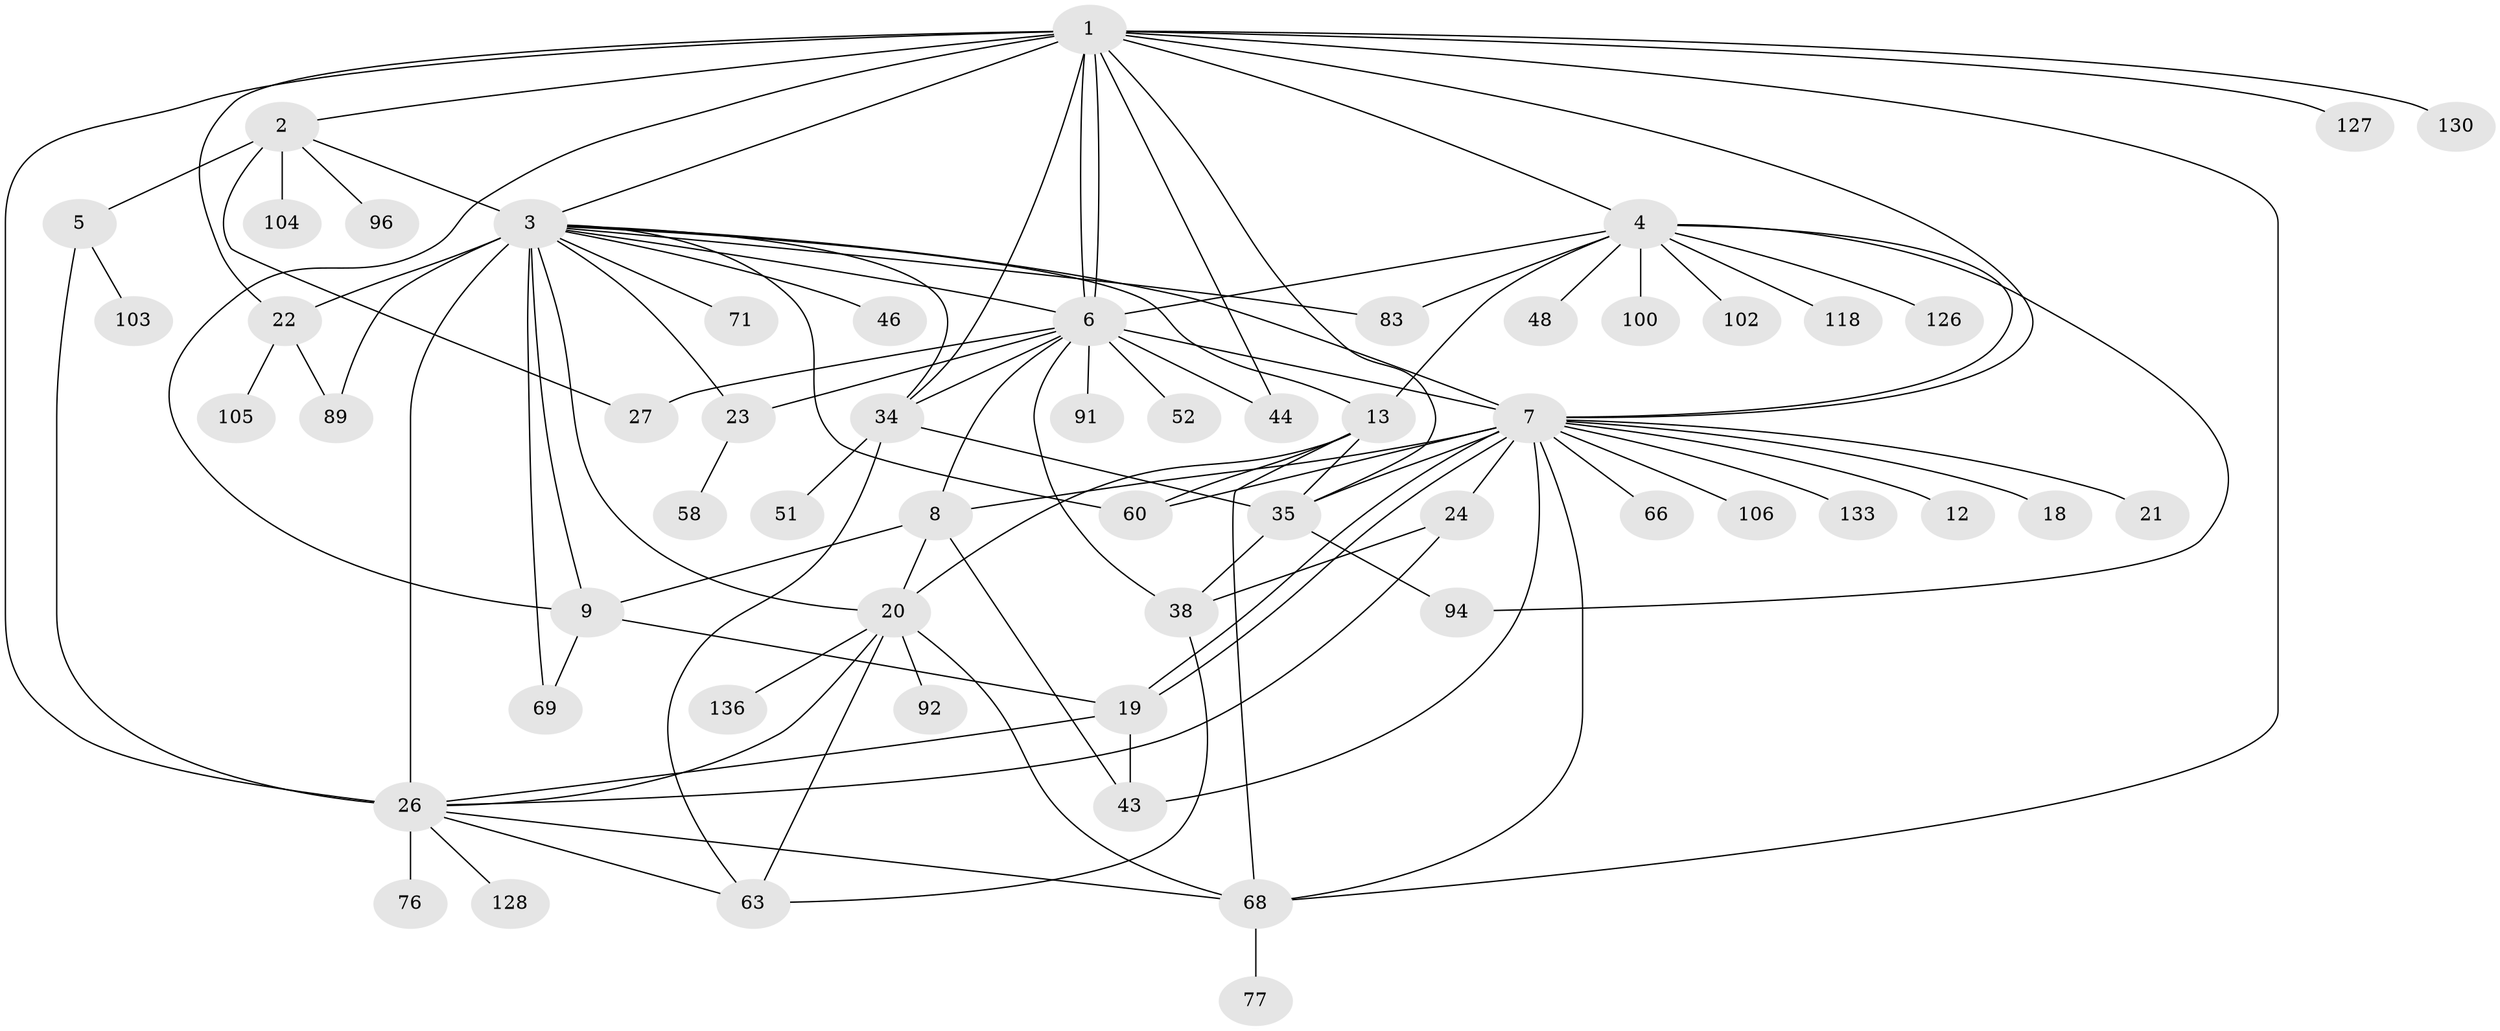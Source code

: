 // original degree distribution, {17: 0.006944444444444444, 7: 0.020833333333333332, 11: 0.020833333333333332, 3: 0.125, 10: 0.020833333333333332, 18: 0.006944444444444444, 8: 0.006944444444444444, 2: 0.16666666666666666, 12: 0.013888888888888888, 6: 0.013888888888888888, 1: 0.4513888888888889, 13: 0.006944444444444444, 5: 0.09027777777777778, 4: 0.04861111111111111}
// Generated by graph-tools (version 1.1) at 2025/17/03/04/25 18:17:59]
// undirected, 57 vertices, 102 edges
graph export_dot {
graph [start="1"]
  node [color=gray90,style=filled];
  1;
  2 [super="+93"];
  3 [super="+10+78"];
  4 [super="+61"];
  5;
  6 [super="+37+121+124+16+42+11"];
  7 [super="+17+88"];
  8 [super="+79+110+75+32"];
  9 [super="+67"];
  12;
  13;
  18;
  19 [super="+49+123+62"];
  20 [super="+47+108+70"];
  21 [super="+116"];
  22;
  23 [super="+50+53"];
  24 [super="+134"];
  26 [super="+131+117+59+36+33+28"];
  27 [super="+142+73"];
  34 [super="+54+72"];
  35 [super="+125+87"];
  38 [super="+84"];
  43;
  44;
  46;
  48;
  51;
  52;
  58;
  60 [super="+113"];
  63 [super="+81"];
  66;
  68 [super="+115"];
  69;
  71;
  76;
  77;
  83;
  89 [super="+120"];
  91;
  92;
  94 [super="+129"];
  96;
  100;
  102;
  103;
  104;
  105;
  106 [super="+132"];
  118;
  126;
  127;
  128;
  130;
  133;
  136;
  1 -- 2;
  1 -- 4;
  1 -- 6;
  1 -- 6;
  1 -- 9 [weight=2];
  1 -- 22;
  1 -- 34;
  1 -- 35;
  1 -- 44;
  1 -- 127;
  1 -- 130;
  1 -- 68;
  1 -- 7;
  1 -- 3;
  1 -- 26 [weight=2];
  2 -- 3;
  2 -- 5;
  2 -- 27 [weight=2];
  2 -- 96;
  2 -- 104;
  3 -- 26 [weight=10];
  3 -- 69;
  3 -- 6;
  3 -- 7 [weight=3];
  3 -- 71;
  3 -- 13;
  3 -- 83;
  3 -- 22 [weight=4];
  3 -- 23;
  3 -- 89;
  3 -- 34 [weight=2];
  3 -- 46;
  3 -- 60;
  3 -- 9 [weight=4];
  3 -- 20;
  4 -- 13;
  4 -- 48;
  4 -- 83;
  4 -- 94;
  4 -- 100;
  4 -- 102;
  4 -- 118;
  4 -- 126;
  4 -- 7;
  4 -- 6;
  5 -- 26;
  5 -- 103;
  6 -- 7;
  6 -- 52;
  6 -- 38;
  6 -- 91;
  6 -- 44;
  6 -- 8;
  6 -- 23;
  6 -- 34;
  6 -- 27;
  7 -- 8;
  7 -- 12;
  7 -- 18;
  7 -- 19;
  7 -- 19;
  7 -- 21;
  7 -- 24;
  7 -- 60;
  7 -- 66;
  7 -- 106;
  7 -- 133;
  7 -- 68;
  7 -- 43;
  7 -- 35;
  8 -- 20;
  8 -- 43;
  8 -- 9 [weight=2];
  9 -- 19;
  9 -- 69;
  13 -- 68;
  13 -- 60;
  13 -- 20;
  13 -- 35;
  19 -- 43;
  19 -- 26;
  20 -- 63;
  20 -- 68;
  20 -- 136;
  20 -- 92;
  20 -- 26;
  22 -- 89;
  22 -- 105;
  23 -- 58;
  24 -- 38;
  24 -- 26;
  26 -- 68;
  26 -- 76 [weight=2];
  26 -- 63;
  26 -- 128;
  34 -- 51;
  34 -- 35;
  34 -- 63;
  35 -- 38;
  35 -- 94;
  38 -- 63;
  68 -- 77;
}
